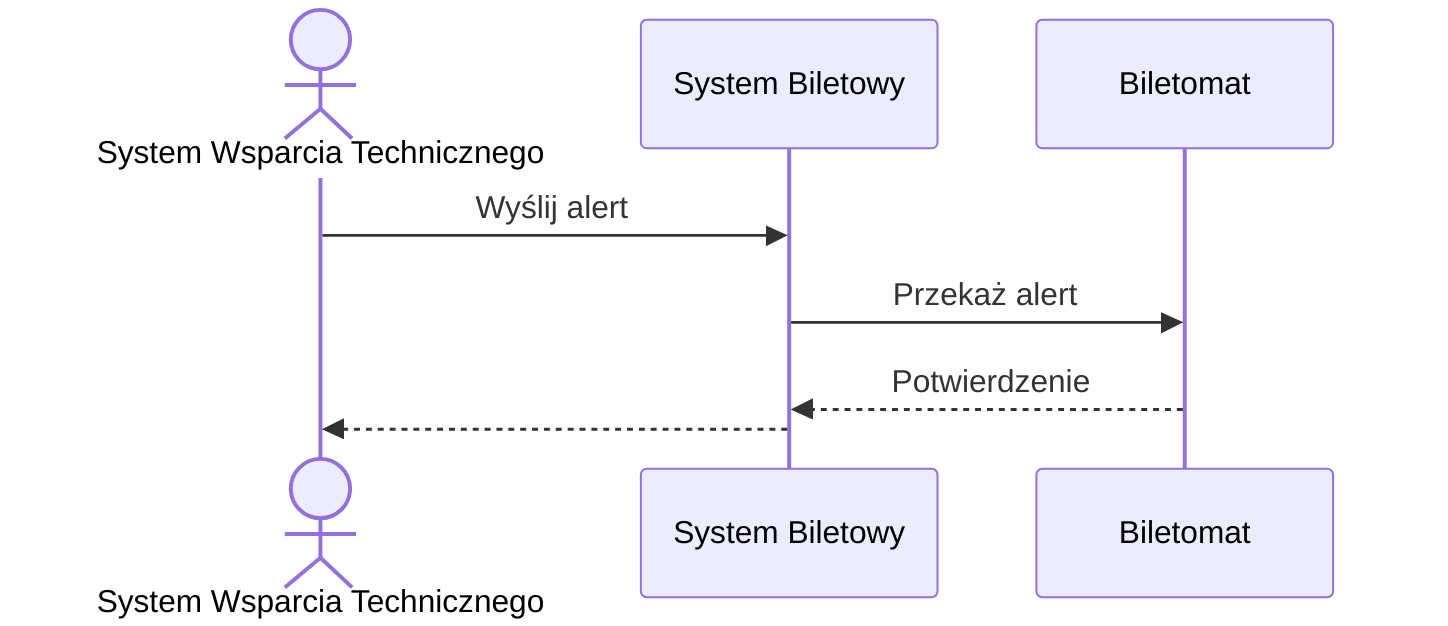 sequenceDiagram
    %% Diagram: E2 - Wyłsanie alertów o błędach
    actor SystemWsparciaTechnicznego as System Wsparcia Technicznego
    participant SystemBiletowy as System Biletowy
    participant Biletomat as Biletomat
    SystemWsparciaTechnicznego->>SystemBiletowy: Wyślij alert
    SystemBiletowy->>Biletomat: Przekaż alert
    Biletomat-->>SystemBiletowy: Potwierdzenie
    SystemBiletowy-->>SystemWsparciaTechnicznego: